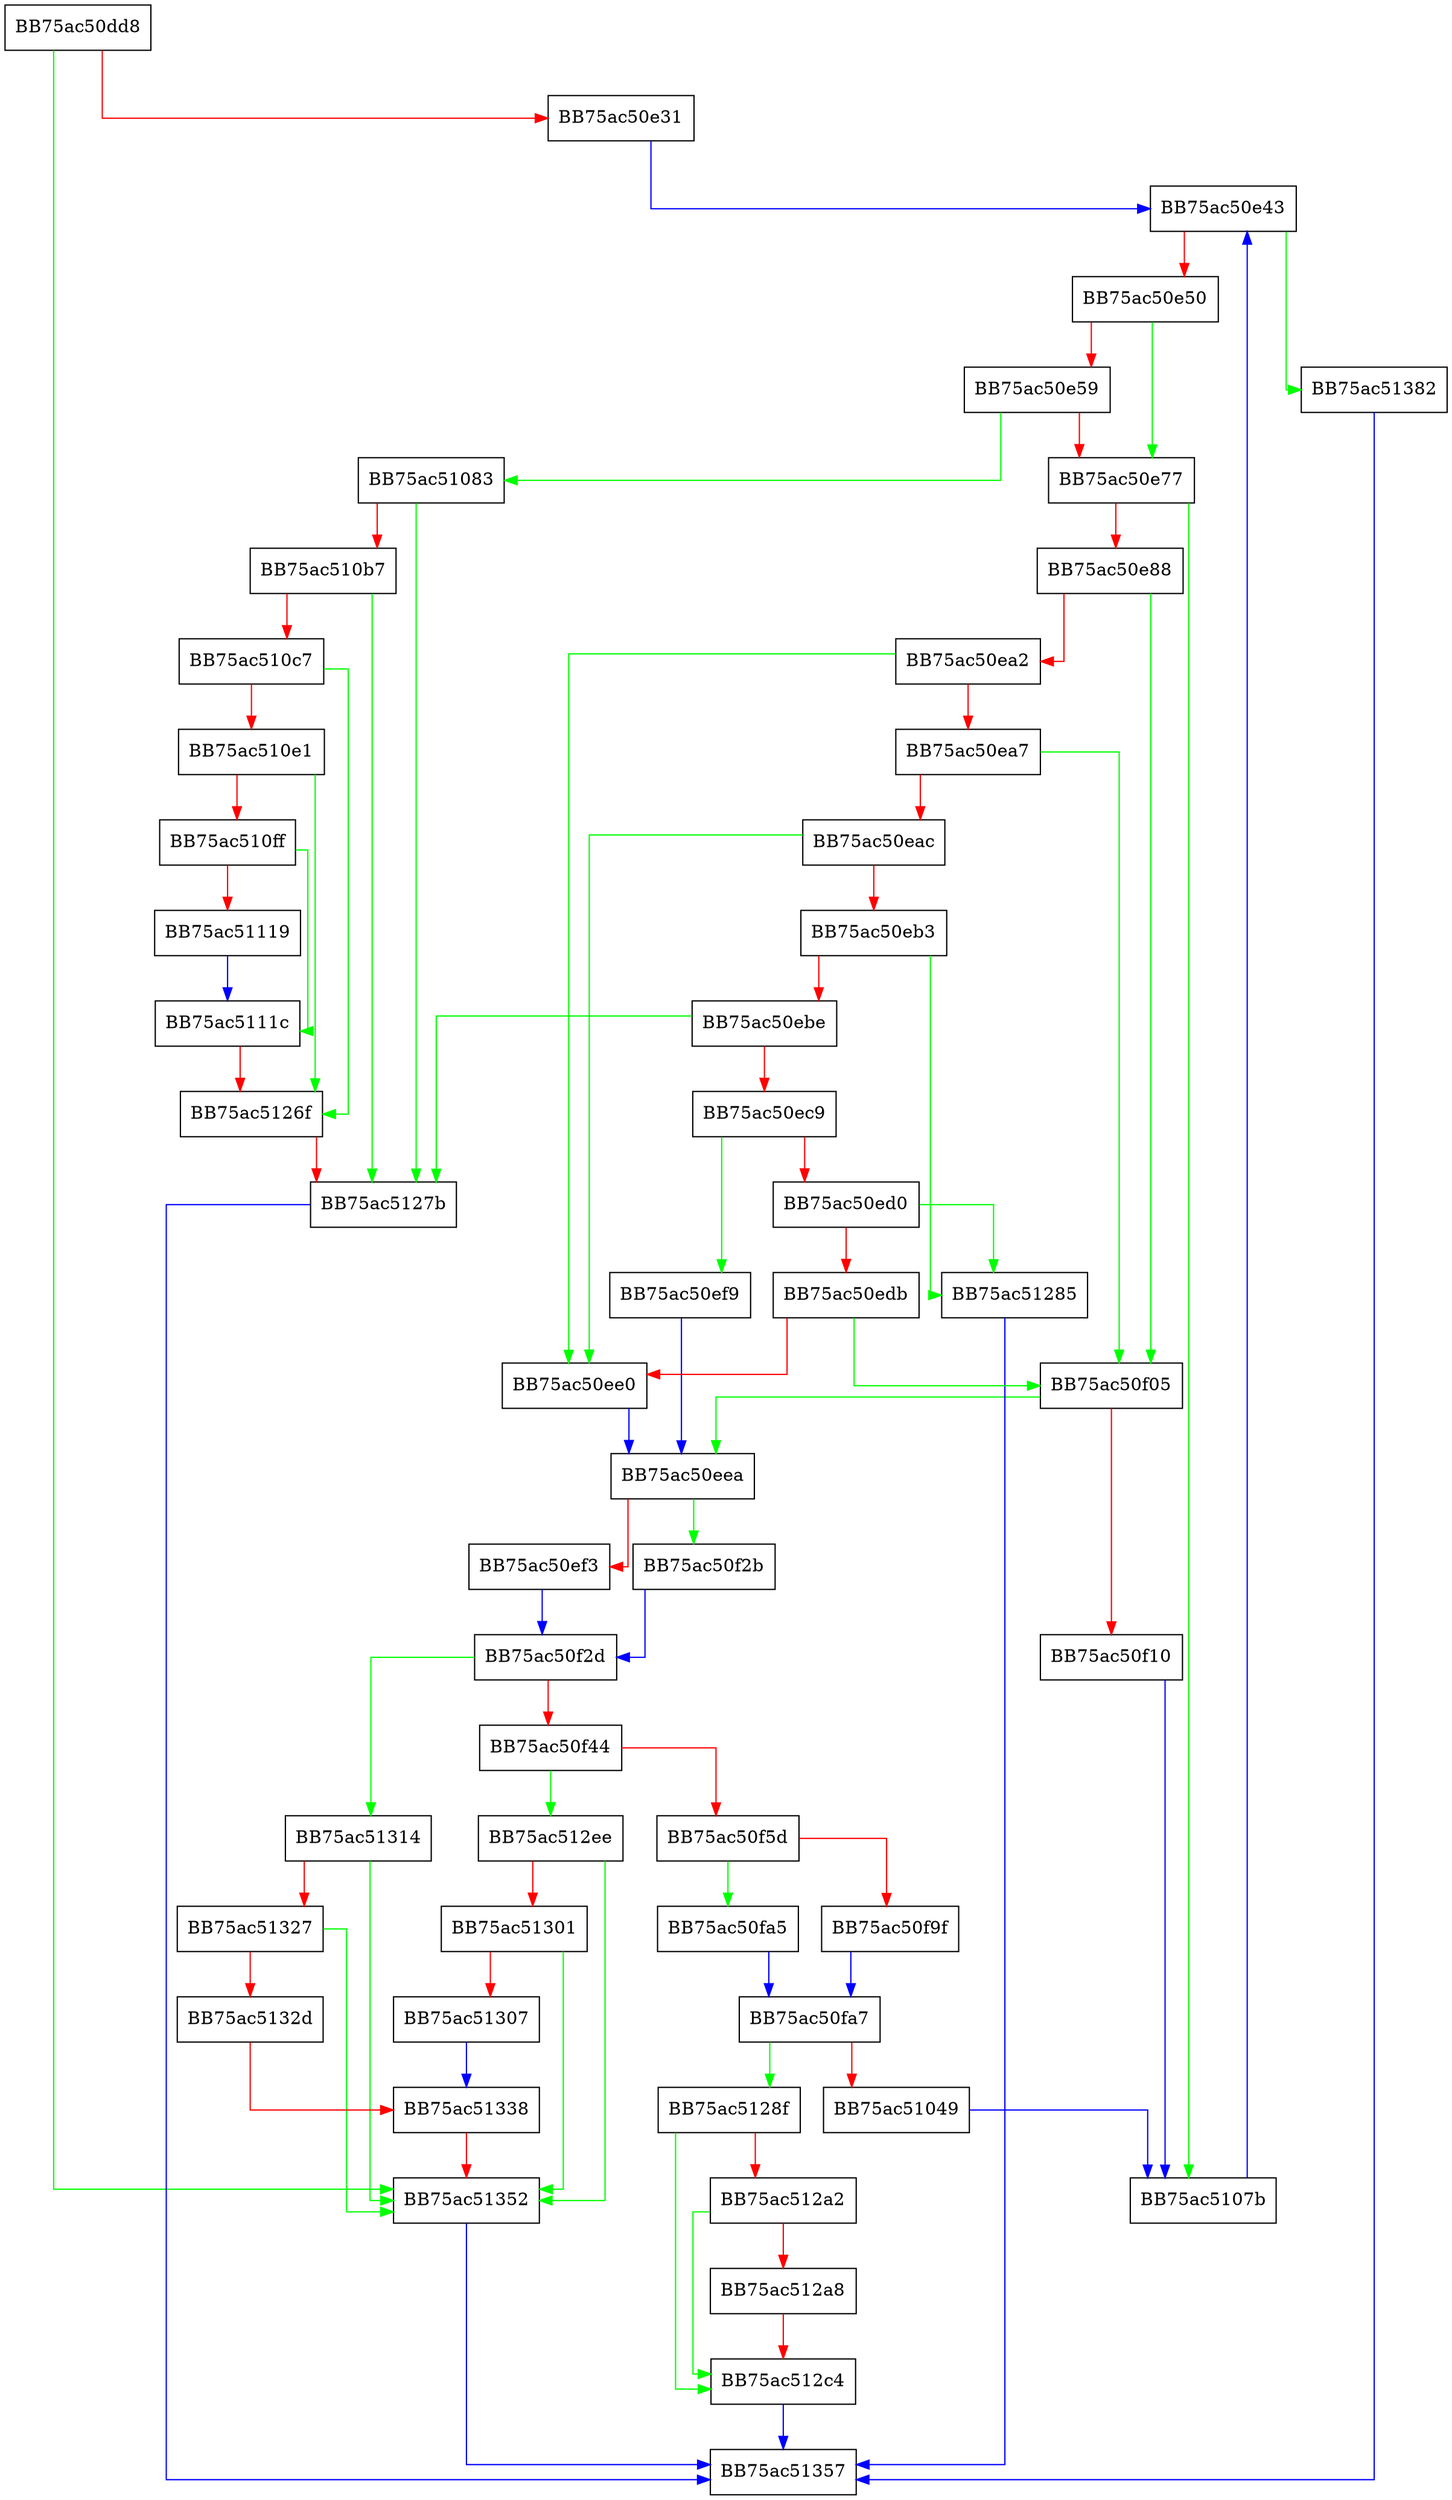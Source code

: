 digraph OpenFileHelper {
  node [shape="box"];
  graph [splines=ortho];
  BB75ac50dd8 -> BB75ac51352 [color="green"];
  BB75ac50dd8 -> BB75ac50e31 [color="red"];
  BB75ac50e31 -> BB75ac50e43 [color="blue"];
  BB75ac50e43 -> BB75ac51382 [color="green"];
  BB75ac50e43 -> BB75ac50e50 [color="red"];
  BB75ac50e50 -> BB75ac50e77 [color="green"];
  BB75ac50e50 -> BB75ac50e59 [color="red"];
  BB75ac50e59 -> BB75ac51083 [color="green"];
  BB75ac50e59 -> BB75ac50e77 [color="red"];
  BB75ac50e77 -> BB75ac5107b [color="green"];
  BB75ac50e77 -> BB75ac50e88 [color="red"];
  BB75ac50e88 -> BB75ac50f05 [color="green"];
  BB75ac50e88 -> BB75ac50ea2 [color="red"];
  BB75ac50ea2 -> BB75ac50ee0 [color="green"];
  BB75ac50ea2 -> BB75ac50ea7 [color="red"];
  BB75ac50ea7 -> BB75ac50f05 [color="green"];
  BB75ac50ea7 -> BB75ac50eac [color="red"];
  BB75ac50eac -> BB75ac50ee0 [color="green"];
  BB75ac50eac -> BB75ac50eb3 [color="red"];
  BB75ac50eb3 -> BB75ac51285 [color="green"];
  BB75ac50eb3 -> BB75ac50ebe [color="red"];
  BB75ac50ebe -> BB75ac5127b [color="green"];
  BB75ac50ebe -> BB75ac50ec9 [color="red"];
  BB75ac50ec9 -> BB75ac50ef9 [color="green"];
  BB75ac50ec9 -> BB75ac50ed0 [color="red"];
  BB75ac50ed0 -> BB75ac51285 [color="green"];
  BB75ac50ed0 -> BB75ac50edb [color="red"];
  BB75ac50edb -> BB75ac50f05 [color="green"];
  BB75ac50edb -> BB75ac50ee0 [color="red"];
  BB75ac50ee0 -> BB75ac50eea [color="blue"];
  BB75ac50eea -> BB75ac50f2b [color="green"];
  BB75ac50eea -> BB75ac50ef3 [color="red"];
  BB75ac50ef3 -> BB75ac50f2d [color="blue"];
  BB75ac50ef9 -> BB75ac50eea [color="blue"];
  BB75ac50f05 -> BB75ac50eea [color="green"];
  BB75ac50f05 -> BB75ac50f10 [color="red"];
  BB75ac50f10 -> BB75ac5107b [color="blue"];
  BB75ac50f2b -> BB75ac50f2d [color="blue"];
  BB75ac50f2d -> BB75ac51314 [color="green"];
  BB75ac50f2d -> BB75ac50f44 [color="red"];
  BB75ac50f44 -> BB75ac512ee [color="green"];
  BB75ac50f44 -> BB75ac50f5d [color="red"];
  BB75ac50f5d -> BB75ac50fa5 [color="green"];
  BB75ac50f5d -> BB75ac50f9f [color="red"];
  BB75ac50f9f -> BB75ac50fa7 [color="blue"];
  BB75ac50fa5 -> BB75ac50fa7 [color="blue"];
  BB75ac50fa7 -> BB75ac5128f [color="green"];
  BB75ac50fa7 -> BB75ac51049 [color="red"];
  BB75ac51049 -> BB75ac5107b [color="blue"];
  BB75ac5107b -> BB75ac50e43 [color="blue"];
  BB75ac51083 -> BB75ac5127b [color="green"];
  BB75ac51083 -> BB75ac510b7 [color="red"];
  BB75ac510b7 -> BB75ac5127b [color="green"];
  BB75ac510b7 -> BB75ac510c7 [color="red"];
  BB75ac510c7 -> BB75ac5126f [color="green"];
  BB75ac510c7 -> BB75ac510e1 [color="red"];
  BB75ac510e1 -> BB75ac5126f [color="green"];
  BB75ac510e1 -> BB75ac510ff [color="red"];
  BB75ac510ff -> BB75ac5111c [color="green"];
  BB75ac510ff -> BB75ac51119 [color="red"];
  BB75ac51119 -> BB75ac5111c [color="blue"];
  BB75ac5111c -> BB75ac5126f [color="red"];
  BB75ac5126f -> BB75ac5127b [color="red"];
  BB75ac5127b -> BB75ac51357 [color="blue"];
  BB75ac51285 -> BB75ac51357 [color="blue"];
  BB75ac5128f -> BB75ac512c4 [color="green"];
  BB75ac5128f -> BB75ac512a2 [color="red"];
  BB75ac512a2 -> BB75ac512c4 [color="green"];
  BB75ac512a2 -> BB75ac512a8 [color="red"];
  BB75ac512a8 -> BB75ac512c4 [color="red"];
  BB75ac512c4 -> BB75ac51357 [color="blue"];
  BB75ac512ee -> BB75ac51352 [color="green"];
  BB75ac512ee -> BB75ac51301 [color="red"];
  BB75ac51301 -> BB75ac51352 [color="green"];
  BB75ac51301 -> BB75ac51307 [color="red"];
  BB75ac51307 -> BB75ac51338 [color="blue"];
  BB75ac51314 -> BB75ac51352 [color="green"];
  BB75ac51314 -> BB75ac51327 [color="red"];
  BB75ac51327 -> BB75ac51352 [color="green"];
  BB75ac51327 -> BB75ac5132d [color="red"];
  BB75ac5132d -> BB75ac51338 [color="red"];
  BB75ac51338 -> BB75ac51352 [color="red"];
  BB75ac51352 -> BB75ac51357 [color="blue"];
  BB75ac51382 -> BB75ac51357 [color="blue"];
}
